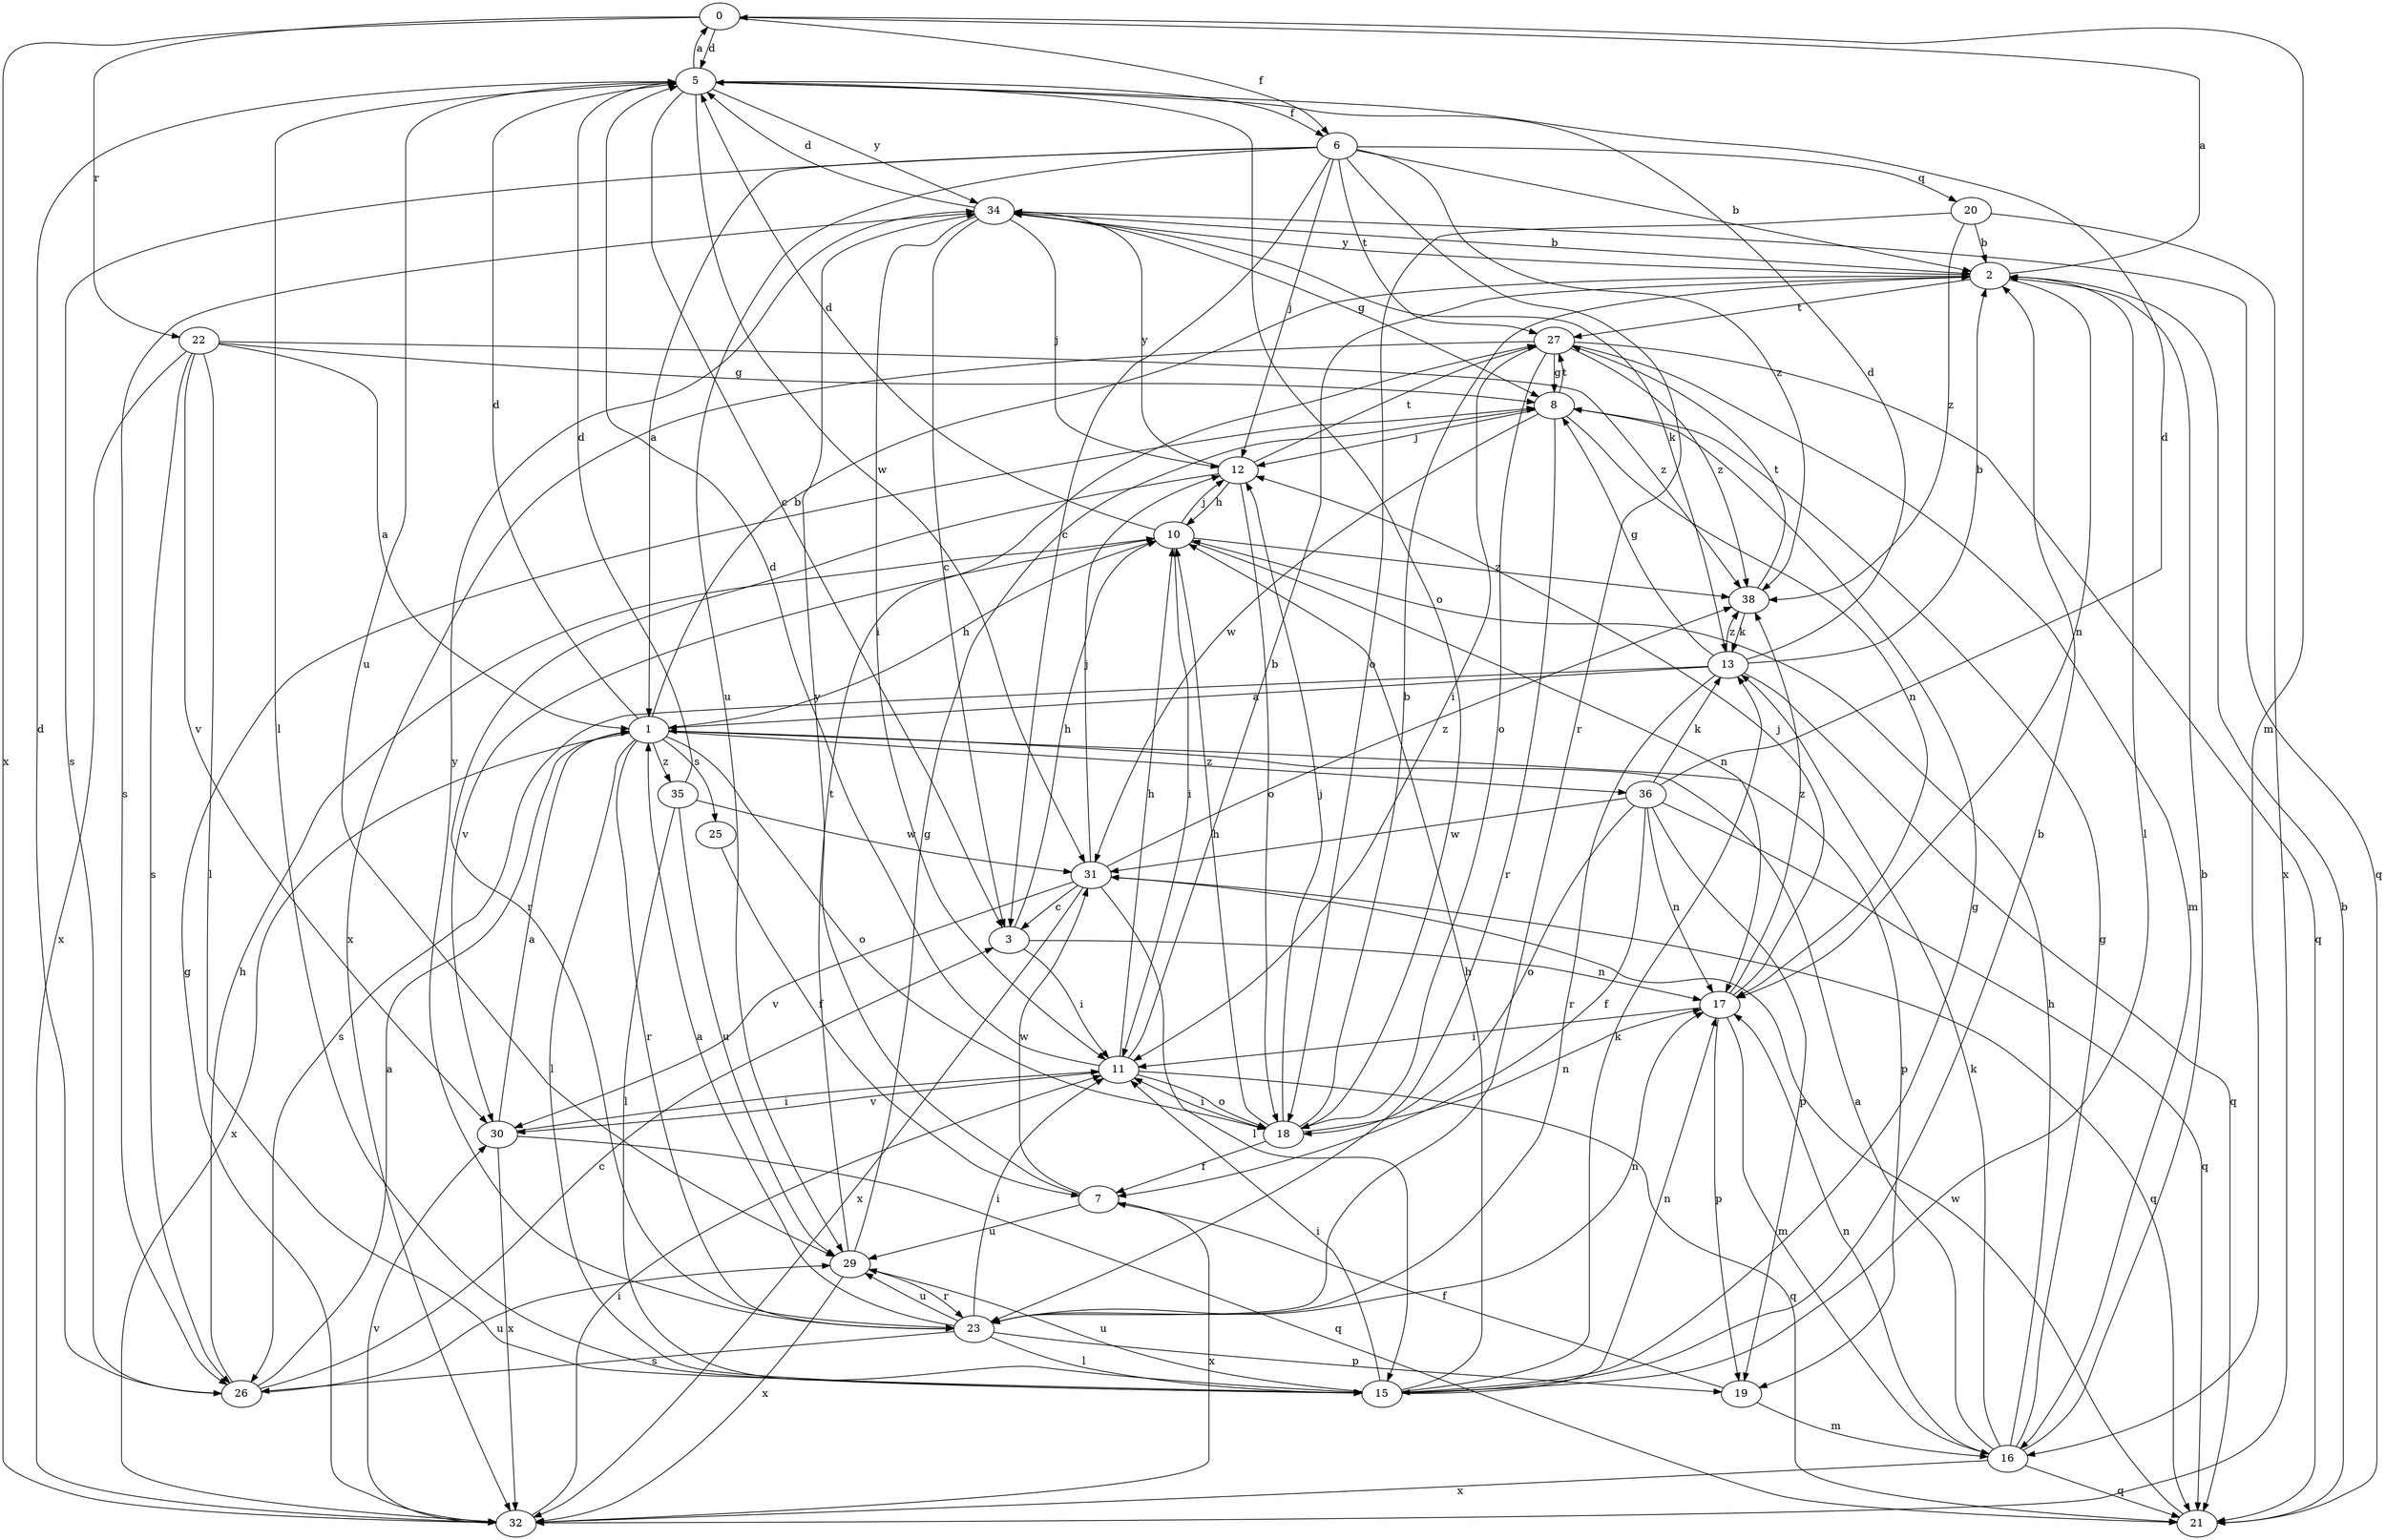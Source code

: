 strict digraph  {
0;
1;
2;
3;
5;
6;
7;
8;
10;
11;
12;
13;
15;
16;
17;
18;
19;
20;
21;
22;
23;
25;
26;
27;
29;
30;
31;
32;
34;
35;
36;
38;
0 -> 5  [label=d];
0 -> 6  [label=f];
0 -> 16  [label=m];
0 -> 22  [label=r];
0 -> 32  [label=x];
1 -> 2  [label=b];
1 -> 5  [label=d];
1 -> 10  [label=h];
1 -> 15  [label=l];
1 -> 18  [label=o];
1 -> 19  [label=p];
1 -> 23  [label=r];
1 -> 25  [label=s];
1 -> 32  [label=x];
1 -> 35  [label=z];
1 -> 36  [label=z];
2 -> 0  [label=a];
2 -> 15  [label=l];
2 -> 17  [label=n];
2 -> 27  [label=t];
2 -> 34  [label=y];
3 -> 10  [label=h];
3 -> 11  [label=i];
3 -> 17  [label=n];
5 -> 0  [label=a];
5 -> 3  [label=c];
5 -> 6  [label=f];
5 -> 15  [label=l];
5 -> 18  [label=o];
5 -> 29  [label=u];
5 -> 31  [label=w];
5 -> 34  [label=y];
6 -> 1  [label=a];
6 -> 2  [label=b];
6 -> 3  [label=c];
6 -> 12  [label=j];
6 -> 20  [label=q];
6 -> 23  [label=r];
6 -> 26  [label=s];
6 -> 27  [label=t];
6 -> 29  [label=u];
6 -> 38  [label=z];
7 -> 29  [label=u];
7 -> 31  [label=w];
7 -> 32  [label=x];
7 -> 34  [label=y];
8 -> 12  [label=j];
8 -> 17  [label=n];
8 -> 23  [label=r];
8 -> 27  [label=t];
8 -> 31  [label=w];
10 -> 5  [label=d];
10 -> 11  [label=i];
10 -> 12  [label=j];
10 -> 17  [label=n];
10 -> 30  [label=v];
10 -> 38  [label=z];
11 -> 2  [label=b];
11 -> 5  [label=d];
11 -> 10  [label=h];
11 -> 18  [label=o];
11 -> 21  [label=q];
11 -> 30  [label=v];
12 -> 10  [label=h];
12 -> 18  [label=o];
12 -> 23  [label=r];
12 -> 27  [label=t];
12 -> 34  [label=y];
13 -> 1  [label=a];
13 -> 2  [label=b];
13 -> 5  [label=d];
13 -> 8  [label=g];
13 -> 21  [label=q];
13 -> 23  [label=r];
13 -> 26  [label=s];
13 -> 38  [label=z];
15 -> 2  [label=b];
15 -> 8  [label=g];
15 -> 10  [label=h];
15 -> 11  [label=i];
15 -> 13  [label=k];
15 -> 17  [label=n];
15 -> 29  [label=u];
16 -> 1  [label=a];
16 -> 2  [label=b];
16 -> 8  [label=g];
16 -> 10  [label=h];
16 -> 13  [label=k];
16 -> 17  [label=n];
16 -> 21  [label=q];
16 -> 32  [label=x];
17 -> 11  [label=i];
17 -> 12  [label=j];
17 -> 16  [label=m];
17 -> 19  [label=p];
17 -> 38  [label=z];
18 -> 2  [label=b];
18 -> 7  [label=f];
18 -> 10  [label=h];
18 -> 11  [label=i];
18 -> 12  [label=j];
18 -> 17  [label=n];
19 -> 7  [label=f];
19 -> 16  [label=m];
20 -> 2  [label=b];
20 -> 18  [label=o];
20 -> 32  [label=x];
20 -> 38  [label=z];
21 -> 2  [label=b];
21 -> 31  [label=w];
22 -> 1  [label=a];
22 -> 8  [label=g];
22 -> 15  [label=l];
22 -> 26  [label=s];
22 -> 30  [label=v];
22 -> 32  [label=x];
22 -> 38  [label=z];
23 -> 1  [label=a];
23 -> 11  [label=i];
23 -> 15  [label=l];
23 -> 17  [label=n];
23 -> 19  [label=p];
23 -> 26  [label=s];
23 -> 29  [label=u];
23 -> 34  [label=y];
25 -> 7  [label=f];
26 -> 1  [label=a];
26 -> 3  [label=c];
26 -> 5  [label=d];
26 -> 10  [label=h];
26 -> 29  [label=u];
27 -> 8  [label=g];
27 -> 11  [label=i];
27 -> 16  [label=m];
27 -> 18  [label=o];
27 -> 21  [label=q];
27 -> 32  [label=x];
27 -> 38  [label=z];
29 -> 8  [label=g];
29 -> 23  [label=r];
29 -> 27  [label=t];
29 -> 32  [label=x];
30 -> 1  [label=a];
30 -> 11  [label=i];
30 -> 21  [label=q];
30 -> 32  [label=x];
31 -> 3  [label=c];
31 -> 12  [label=j];
31 -> 15  [label=l];
31 -> 21  [label=q];
31 -> 30  [label=v];
31 -> 32  [label=x];
31 -> 38  [label=z];
32 -> 8  [label=g];
32 -> 11  [label=i];
32 -> 30  [label=v];
34 -> 2  [label=b];
34 -> 3  [label=c];
34 -> 5  [label=d];
34 -> 8  [label=g];
34 -> 11  [label=i];
34 -> 12  [label=j];
34 -> 13  [label=k];
34 -> 21  [label=q];
34 -> 26  [label=s];
35 -> 5  [label=d];
35 -> 15  [label=l];
35 -> 29  [label=u];
35 -> 31  [label=w];
36 -> 5  [label=d];
36 -> 7  [label=f];
36 -> 13  [label=k];
36 -> 17  [label=n];
36 -> 18  [label=o];
36 -> 19  [label=p];
36 -> 21  [label=q];
36 -> 31  [label=w];
38 -> 13  [label=k];
38 -> 27  [label=t];
}
